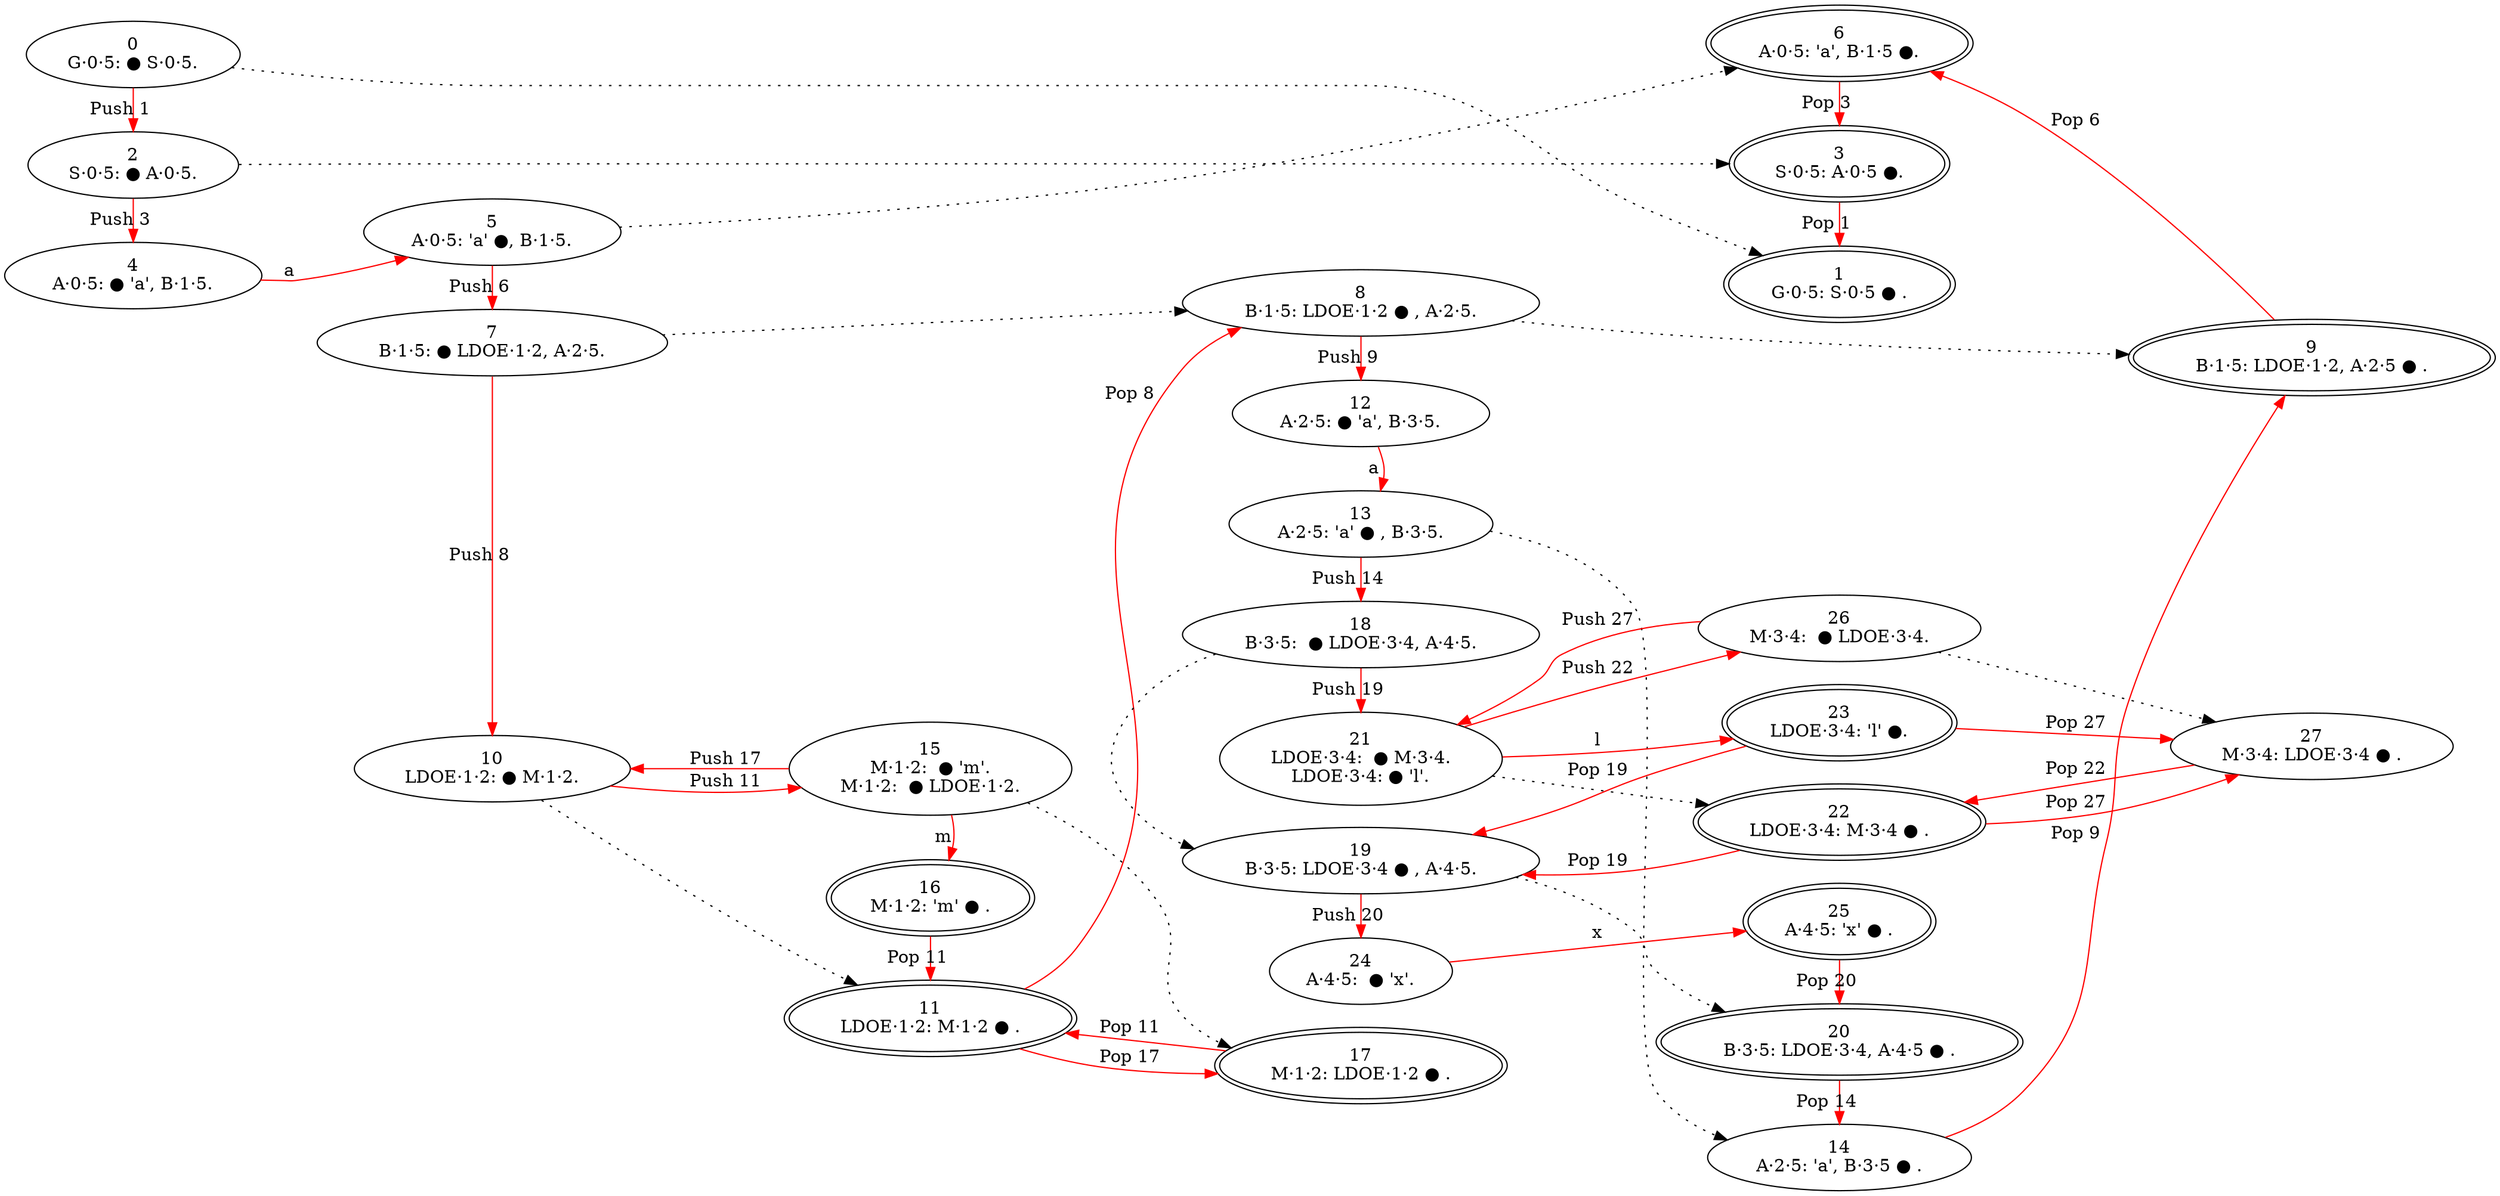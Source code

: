 digraph ldoe_lr0 {
// LR0 automaton for LDOE grammar and sentence 'amalx'.

rankdir="LR";

 edge [color="black" style="dotted"];
 subgraph G05 { rankdir="LR"; cluster=false;
   G05_q0 [label="0\nG·0·5: ● S·0·5."];
   G05_S05 [label="1\nG·0·5: S·0·5 ● ." peripheries=2];
   /* sarg */ G05_q0 -> G05_S05;
 }
 subgraph S05 { rankdir="LR"; cluster=false;
   S05_q0 [label="2\nS·0·5: ● A·0·5."];
   S05_A05 [label="3\nS·0·5: A·0·5 ●." peripheries=2];
   /* sarg */ S05_q0 -> S05_A05;
 }
 subgraph A05 { rankdir="LR"; cluster=false;
   A05_q0 [label="4\nA·0·5: ● 'a', B·1·5."];
   A05_lita [label="5\nA·0·5: 'a' ●, B·1·5."];
   A05_B15 [label="6\nA·0·5: 'a', B·1·5 ●." peripheries=2];
   /* sarg */ A05_q0 -> A05_lita [label="a" color="invis" fontcolor="invis"];
   /* sarg */ A05_lita -> A05_B15;
   }
 subgraph B15 { rankdir="LR"; cluster=false;
   B15_q0 [label="7\nB·1·5: ● LDOE·1·2, A·2·5."];
   B15_LDOE12 [label="8\nB·1·5: LDOE·1·2 ● , A·2·5."];
   B15_A25 [label="9\nB·1·5: LDOE·1·2, A·2·5 ● ." peripheries=2];
   /* sarg */ B15_q0 -> B15_LDOE12 -> B15_A25;
 }
 subgraph LDOE12 { rankdir="LR"; cluster=false;
   LDOE12_q0 [label="10\nLDOE·1·2: ● M·1·2."];
   LDOE12_M12 [label="11\nLDOE·1·2: M·1·2 ● ." peripheries=2];
   /* sarg */ LDOE12_q0 -> LDOE12_M12;
 }
 subgraph A25 { rankdir="LR"; cluster=false;
   A25_q0 [label="12\nA·2·5: ● 'a', B·3·5."];
   A25_lita [label="13\nA·2·5: 'a' ● , B·3·5."];
   A25_B35 [label="14\nA·2·5: 'a', B·3·5 ● ."];
   /* sarg */ A25_q0 -> A25_lita [label="a" color="invis" fontcolor="invis"];
   /* sarg */ A25_lita -> A25_B35;
 }
 subgraph M12 { rankdir="LR"; cluster=false;
   M12_q0 [label="15\nM·1·2:  ● 'm'.\nM·1·2:  ● LDOE·1·2."];
   M12_litm [label="16\nM·1·2: 'm' ● ." peripheries=2];
   M12_LDOE12 [label="17\nM·1·2: LDOE·1·2 ● ." peripheries=2];
   /* sarg */ M12_q0 -> M12_litm [label="m" color="invis" fontcolor="invis"];
   /* sarg */ M12_q0 -> M12_LDOE12;
 }
 subgraph B35 { rankdir="LR"; cluster=false;
   B35_q0 [label="18\nB·3·5:  ● LDOE·3·4, A·4·5."];
   B35_LDOE34 [label="19\nB·3·5: LDOE·3·4 ● , A·4·5."];
   B35_A45 [label="20\nB·3·5: LDOE·3·4, A·4·5 ● ." peripheries=2];
   /* sarg */ B35_q0 -> B35_LDOE34 -> B35_A45;
 }
 subgraph LDOE34 { rankdir="LR"; cluster=false;
   LDOE34_q0 [label="21\nLDOE·3·4:  ● M·3·4.\nLDOE·3·4: ● 'l'."];
   LDOE34_M34 [label="22\nLDOE·3·4: M·3·4 ● ." peripheries=2];
   LDOE34_litl [label="23\nLDOE·3·4: 'l' ●." peripheries=2];
   /* sarg */ LDOE34_q0 -> LDOE34_M34;
   /* sarg */ LDOE34_q0 -> LDOE34_litl [label="l" color="invis" fontcolor="invis"];
 }
 subgraph A45 { rankdir="LR"; cluster=false;
   A45_q0 [label="24\nA·4·5:  ● 'x'."];
   A45_litx [label="25\nA·4·5: 'x' ● ." peripheries=2];
   /* sarg */ A45_q0 -> A45_litx [label="x" color="invis" fontcolor="invis"];
 }
 subgraph M34 { rankdir="LR"; cluster=false;
   M34_q0 [label="26\nM·3·4:  ● LDOE·3·4."];
   M34_LDOE34 [label="27\nM·3·4: LDOE·3·4 ● ."];
   /* sarg */ M34_q0 -> M34_LDOE34;
 }

 subgraph { rank="same"; G05_q0; S05_q0; A05_q0; }
 subgraph { rank="same";
                         A05_lita;
                         B15_q0; 
                         LDOE12_q0;
                         // M12_q0;
          }
 subgraph { rank="same";
                         LDOE12_M12;
                         M12_q0;
                         M12_litm;
          }
 subgraph { rank="same";
                         B15_LDOE12;
                         A25_q0;
                         A25_lita;
          }
 subgraph { rank="same";
                         // A25_q0;
                         A25_lita;
                         B35_q0;
                         LDOE34_q0;
                         A45_q0;
                         // M34_q0;
                         }
 subgraph { rank="same";
                         A45_litx;
                         B35_A45;
                         A25_B35;
                         A05_B15;
                         // B15_A25;
                         S05_A05;
                         G05_S05;
          }
 subgraph { rank="same";
                         A45_q0;
                         B35_LDOE34;
          }
          
 // The stack-augmented FSA
 edge [color="red" style="solid"];
 
 G05_q0 -> S05_q0 [label="Push 1"];
 S05_A05 -> G05_S05 [label="Pop 1"];
 
 S05_q0 -> A05_q0 [label="Push 3"];
 A05_B15 -> S05_A05 [label="Pop 3"];

 A05_q0 -> A05_lita [label="a"];
 A05_lita -> B15_q0 [label="Push 6"];
 B15_A25 -> A05_B15 [label="Pop 6"];
 
 B15_q0 -> LDOE12_q0 [label="Push 8"];
 LDOE12_M12 -> B15_LDOE12 [label="Pop 8"];
 B15_LDOE12 -> A25_q0 [label="Push 9"];
 A25_B35 -> B15_A25 [label="Pop 9"];
 
 LDOE12_q0 -> M12_q0 [label="Push 11"];
 M12_litm -> LDOE12_M12 [label="Pop 11"];
 M12_LDOE12 -> LDOE12_M12 [label="Pop 11"];

 A25_q0 -> A25_lita [label="a"];
 A25_lita -> B35_q0 [label="Push 14"];
 B35_A45 -> A25_B35 [label="Pop 14"];

 M12_q0 -> M12_litm [label="m"];
 M12_q0 -> LDOE12_q0 [label="Push 17"];
 LDOE12_M12 -> M12_LDOE12 [label="Pop 17"];

 B35_q0 -> LDOE34_q0 [label="Push 19"];
 LDOE34_M34 -> B35_LDOE34 [label="Pop 19"];
 LDOE34_litl -> B35_LDOE34 [label="Pop 19"];
 B35_LDOE34 -> A45_q0 [label="Push 20"];
 A45_litx -> B35_A45 [label="Pop 20"];

 LDOE34_q0 -> M34_q0 [label="Push 22"];
 M34_LDOE34 -> LDOE34_M34 [label="Pop 22"];
 LDOE34_q0 -> LDOE34_litl [label="l"];

 A45_q0 -> A45_litx [label="x"];

 M34_q0 -> LDOE34_q0 [label="Push 27"];
 LDOE34_M34 -> M34_LDOE34 [label="Pop 27"];
 LDOE34_litl -> M34_LDOE34 [label="Pop 27"];
}